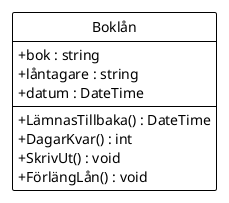 @startuml
!theme plain
skinparam classAttributeIconSize 0
hide circle
class Boklån {
    + bok : string
    + låntagare : string
    + datum : DateTime
    + LämnasTillbaka() : DateTime
    + DagarKvar() : int
    + SkrivUt() : void
    + FörlängLån() : void
}
@enduml
